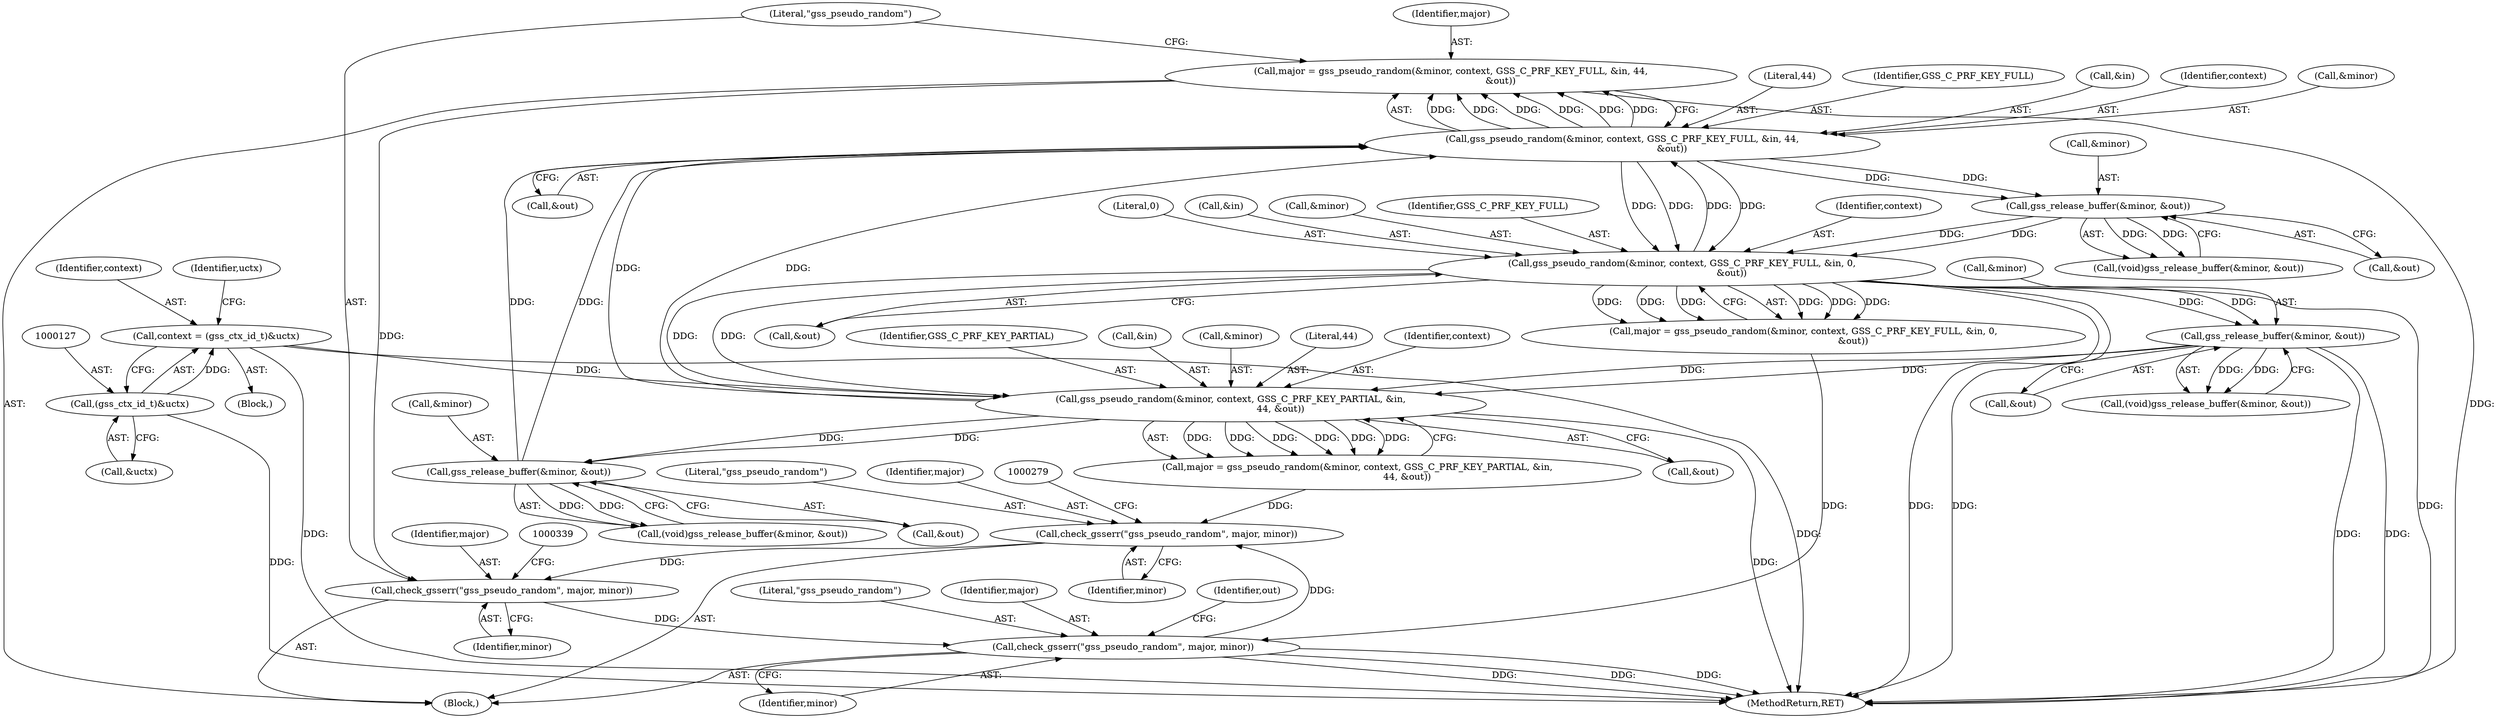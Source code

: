 digraph "0_krb5_82dc33da50338ac84c7b4102dc6513d897d0506a_11@API" {
"1000322" [label="(Call,major = gss_pseudo_random(&minor, context, GSS_C_PRF_KEY_FULL, &in, 44,\n                                  &out))"];
"1000324" [label="(Call,gss_pseudo_random(&minor, context, GSS_C_PRF_KEY_FULL, &in, 44,\n                                  &out))"];
"1000304" [label="(Call,gss_release_buffer(&minor, &out))"];
"1000264" [label="(Call,gss_pseudo_random(&minor, context, GSS_C_PRF_KEY_PARTIAL, &in,\n                                  44, &out))"];
"1000393" [label="(Call,gss_release_buffer(&minor, &out))"];
"1000371" [label="(Call,gss_pseudo_random(&minor, context, GSS_C_PRF_KEY_FULL, &in, 0,\n                                  &out))"];
"1000364" [label="(Call,gss_release_buffer(&minor, &out))"];
"1000124" [label="(Call,context = (gss_ctx_id_t)&uctx)"];
"1000126" [label="(Call,(gss_ctx_id_t)&uctx)"];
"1000334" [label="(Call,check_gsserr(\"gss_pseudo_random\", major, minor))"];
"1000381" [label="(Call,check_gsserr(\"gss_pseudo_random\", major, minor))"];
"1000274" [label="(Call,check_gsserr(\"gss_pseudo_random\", major, minor))"];
"1000268" [label="(Identifier,GSS_C_PRF_KEY_PARTIAL)"];
"1000324" [label="(Call,gss_pseudo_random(&minor, context, GSS_C_PRF_KEY_FULL, &in, 44,\n                                  &out))"];
"1000374" [label="(Identifier,context)"];
"1000382" [label="(Literal,\"gss_pseudo_random\")"];
"1000274" [label="(Call,check_gsserr(\"gss_pseudo_random\", major, minor))"];
"1000269" [label="(Call,&in)"];
"1000128" [label="(Call,&uctx)"];
"1000272" [label="(Call,&out)"];
"1000302" [label="(Call,(void)gss_release_buffer(&minor, &out))"];
"1000371" [label="(Call,gss_pseudo_random(&minor, context, GSS_C_PRF_KEY_FULL, &in, 0,\n                                  &out))"];
"1000393" [label="(Call,gss_release_buffer(&minor, &out))"];
"1000331" [label="(Literal,44)"];
"1000384" [label="(Identifier,minor)"];
"1000378" [label="(Literal,0)"];
"1000265" [label="(Call,&minor)"];
"1000365" [label="(Call,&minor)"];
"1000132" [label="(Identifier,uctx)"];
"1000406" [label="(MethodReturn,RET)"];
"1000328" [label="(Identifier,GSS_C_PRF_KEY_FULL)"];
"1000271" [label="(Literal,44)"];
"1000376" [label="(Call,&in)"];
"1000394" [label="(Call,&minor)"];
"1000108" [label="(Block,)"];
"1000277" [label="(Identifier,minor)"];
"1000125" [label="(Identifier,context)"];
"1000334" [label="(Call,check_gsserr(\"gss_pseudo_random\", major, minor))"];
"1000275" [label="(Literal,\"gss_pseudo_random\")"];
"1000367" [label="(Call,&out)"];
"1000383" [label="(Identifier,major)"];
"1000264" [label="(Call,gss_pseudo_random(&minor, context, GSS_C_PRF_KEY_PARTIAL, &in,\n                                  44, &out))"];
"1000364" [label="(Call,gss_release_buffer(&minor, &out))"];
"1000322" [label="(Call,major = gss_pseudo_random(&minor, context, GSS_C_PRF_KEY_FULL, &in, 44,\n                                  &out))"];
"1000329" [label="(Call,&in)"];
"1000304" [label="(Call,gss_release_buffer(&minor, &out))"];
"1000262" [label="(Call,major = gss_pseudo_random(&minor, context, GSS_C_PRF_KEY_PARTIAL, &in,\n                                  44, &out))"];
"1000391" [label="(Call,(void)gss_release_buffer(&minor, &out))"];
"1000396" [label="(Call,&out)"];
"1000388" [label="(Identifier,out)"];
"1000323" [label="(Identifier,major)"];
"1000305" [label="(Call,&minor)"];
"1000372" [label="(Call,&minor)"];
"1000307" [label="(Call,&out)"];
"1000381" [label="(Call,check_gsserr(\"gss_pseudo_random\", major, minor))"];
"1000369" [label="(Call,major = gss_pseudo_random(&minor, context, GSS_C_PRF_KEY_FULL, &in, 0,\n                                  &out))"];
"1000327" [label="(Identifier,context)"];
"1000375" [label="(Identifier,GSS_C_PRF_KEY_FULL)"];
"1000335" [label="(Literal,\"gss_pseudo_random\")"];
"1000337" [label="(Identifier,minor)"];
"1000325" [label="(Call,&minor)"];
"1000126" [label="(Call,(gss_ctx_id_t)&uctx)"];
"1000183" [label="(Block,)"];
"1000379" [label="(Call,&out)"];
"1000336" [label="(Identifier,major)"];
"1000332" [label="(Call,&out)"];
"1000276" [label="(Identifier,major)"];
"1000267" [label="(Identifier,context)"];
"1000362" [label="(Call,(void)gss_release_buffer(&minor, &out))"];
"1000124" [label="(Call,context = (gss_ctx_id_t)&uctx)"];
"1000322" -> "1000183"  [label="AST: "];
"1000322" -> "1000324"  [label="CFG: "];
"1000323" -> "1000322"  [label="AST: "];
"1000324" -> "1000322"  [label="AST: "];
"1000335" -> "1000322"  [label="CFG: "];
"1000322" -> "1000406"  [label="DDG: "];
"1000324" -> "1000322"  [label="DDG: "];
"1000324" -> "1000322"  [label="DDG: "];
"1000324" -> "1000322"  [label="DDG: "];
"1000324" -> "1000322"  [label="DDG: "];
"1000324" -> "1000322"  [label="DDG: "];
"1000324" -> "1000322"  [label="DDG: "];
"1000322" -> "1000334"  [label="DDG: "];
"1000324" -> "1000332"  [label="CFG: "];
"1000325" -> "1000324"  [label="AST: "];
"1000327" -> "1000324"  [label="AST: "];
"1000328" -> "1000324"  [label="AST: "];
"1000329" -> "1000324"  [label="AST: "];
"1000331" -> "1000324"  [label="AST: "];
"1000332" -> "1000324"  [label="AST: "];
"1000304" -> "1000324"  [label="DDG: "];
"1000304" -> "1000324"  [label="DDG: "];
"1000264" -> "1000324"  [label="DDG: "];
"1000264" -> "1000324"  [label="DDG: "];
"1000371" -> "1000324"  [label="DDG: "];
"1000324" -> "1000364"  [label="DDG: "];
"1000324" -> "1000364"  [label="DDG: "];
"1000324" -> "1000371"  [label="DDG: "];
"1000324" -> "1000371"  [label="DDG: "];
"1000324" -> "1000371"  [label="DDG: "];
"1000304" -> "1000302"  [label="AST: "];
"1000304" -> "1000307"  [label="CFG: "];
"1000305" -> "1000304"  [label="AST: "];
"1000307" -> "1000304"  [label="AST: "];
"1000302" -> "1000304"  [label="CFG: "];
"1000304" -> "1000302"  [label="DDG: "];
"1000304" -> "1000302"  [label="DDG: "];
"1000264" -> "1000304"  [label="DDG: "];
"1000264" -> "1000304"  [label="DDG: "];
"1000264" -> "1000262"  [label="AST: "];
"1000264" -> "1000272"  [label="CFG: "];
"1000265" -> "1000264"  [label="AST: "];
"1000267" -> "1000264"  [label="AST: "];
"1000268" -> "1000264"  [label="AST: "];
"1000269" -> "1000264"  [label="AST: "];
"1000271" -> "1000264"  [label="AST: "];
"1000272" -> "1000264"  [label="AST: "];
"1000262" -> "1000264"  [label="CFG: "];
"1000264" -> "1000406"  [label="DDG: "];
"1000264" -> "1000262"  [label="DDG: "];
"1000264" -> "1000262"  [label="DDG: "];
"1000264" -> "1000262"  [label="DDG: "];
"1000264" -> "1000262"  [label="DDG: "];
"1000264" -> "1000262"  [label="DDG: "];
"1000264" -> "1000262"  [label="DDG: "];
"1000393" -> "1000264"  [label="DDG: "];
"1000393" -> "1000264"  [label="DDG: "];
"1000124" -> "1000264"  [label="DDG: "];
"1000371" -> "1000264"  [label="DDG: "];
"1000371" -> "1000264"  [label="DDG: "];
"1000393" -> "1000391"  [label="AST: "];
"1000393" -> "1000396"  [label="CFG: "];
"1000394" -> "1000393"  [label="AST: "];
"1000396" -> "1000393"  [label="AST: "];
"1000391" -> "1000393"  [label="CFG: "];
"1000393" -> "1000406"  [label="DDG: "];
"1000393" -> "1000406"  [label="DDG: "];
"1000393" -> "1000391"  [label="DDG: "];
"1000393" -> "1000391"  [label="DDG: "];
"1000371" -> "1000393"  [label="DDG: "];
"1000371" -> "1000393"  [label="DDG: "];
"1000371" -> "1000369"  [label="AST: "];
"1000371" -> "1000379"  [label="CFG: "];
"1000372" -> "1000371"  [label="AST: "];
"1000374" -> "1000371"  [label="AST: "];
"1000375" -> "1000371"  [label="AST: "];
"1000376" -> "1000371"  [label="AST: "];
"1000378" -> "1000371"  [label="AST: "];
"1000379" -> "1000371"  [label="AST: "];
"1000369" -> "1000371"  [label="CFG: "];
"1000371" -> "1000406"  [label="DDG: "];
"1000371" -> "1000406"  [label="DDG: "];
"1000371" -> "1000406"  [label="DDG: "];
"1000371" -> "1000369"  [label="DDG: "];
"1000371" -> "1000369"  [label="DDG: "];
"1000371" -> "1000369"  [label="DDG: "];
"1000371" -> "1000369"  [label="DDG: "];
"1000371" -> "1000369"  [label="DDG: "];
"1000371" -> "1000369"  [label="DDG: "];
"1000364" -> "1000371"  [label="DDG: "];
"1000364" -> "1000371"  [label="DDG: "];
"1000364" -> "1000362"  [label="AST: "];
"1000364" -> "1000367"  [label="CFG: "];
"1000365" -> "1000364"  [label="AST: "];
"1000367" -> "1000364"  [label="AST: "];
"1000362" -> "1000364"  [label="CFG: "];
"1000364" -> "1000362"  [label="DDG: "];
"1000364" -> "1000362"  [label="DDG: "];
"1000124" -> "1000108"  [label="AST: "];
"1000124" -> "1000126"  [label="CFG: "];
"1000125" -> "1000124"  [label="AST: "];
"1000126" -> "1000124"  [label="AST: "];
"1000132" -> "1000124"  [label="CFG: "];
"1000124" -> "1000406"  [label="DDG: "];
"1000124" -> "1000406"  [label="DDG: "];
"1000126" -> "1000124"  [label="DDG: "];
"1000126" -> "1000128"  [label="CFG: "];
"1000127" -> "1000126"  [label="AST: "];
"1000128" -> "1000126"  [label="AST: "];
"1000126" -> "1000406"  [label="DDG: "];
"1000334" -> "1000183"  [label="AST: "];
"1000334" -> "1000337"  [label="CFG: "];
"1000335" -> "1000334"  [label="AST: "];
"1000336" -> "1000334"  [label="AST: "];
"1000337" -> "1000334"  [label="AST: "];
"1000339" -> "1000334"  [label="CFG: "];
"1000274" -> "1000334"  [label="DDG: "];
"1000334" -> "1000381"  [label="DDG: "];
"1000381" -> "1000183"  [label="AST: "];
"1000381" -> "1000384"  [label="CFG: "];
"1000382" -> "1000381"  [label="AST: "];
"1000383" -> "1000381"  [label="AST: "];
"1000384" -> "1000381"  [label="AST: "];
"1000388" -> "1000381"  [label="CFG: "];
"1000381" -> "1000406"  [label="DDG: "];
"1000381" -> "1000406"  [label="DDG: "];
"1000381" -> "1000406"  [label="DDG: "];
"1000381" -> "1000274"  [label="DDG: "];
"1000369" -> "1000381"  [label="DDG: "];
"1000274" -> "1000183"  [label="AST: "];
"1000274" -> "1000277"  [label="CFG: "];
"1000275" -> "1000274"  [label="AST: "];
"1000276" -> "1000274"  [label="AST: "];
"1000277" -> "1000274"  [label="AST: "];
"1000279" -> "1000274"  [label="CFG: "];
"1000262" -> "1000274"  [label="DDG: "];
}
